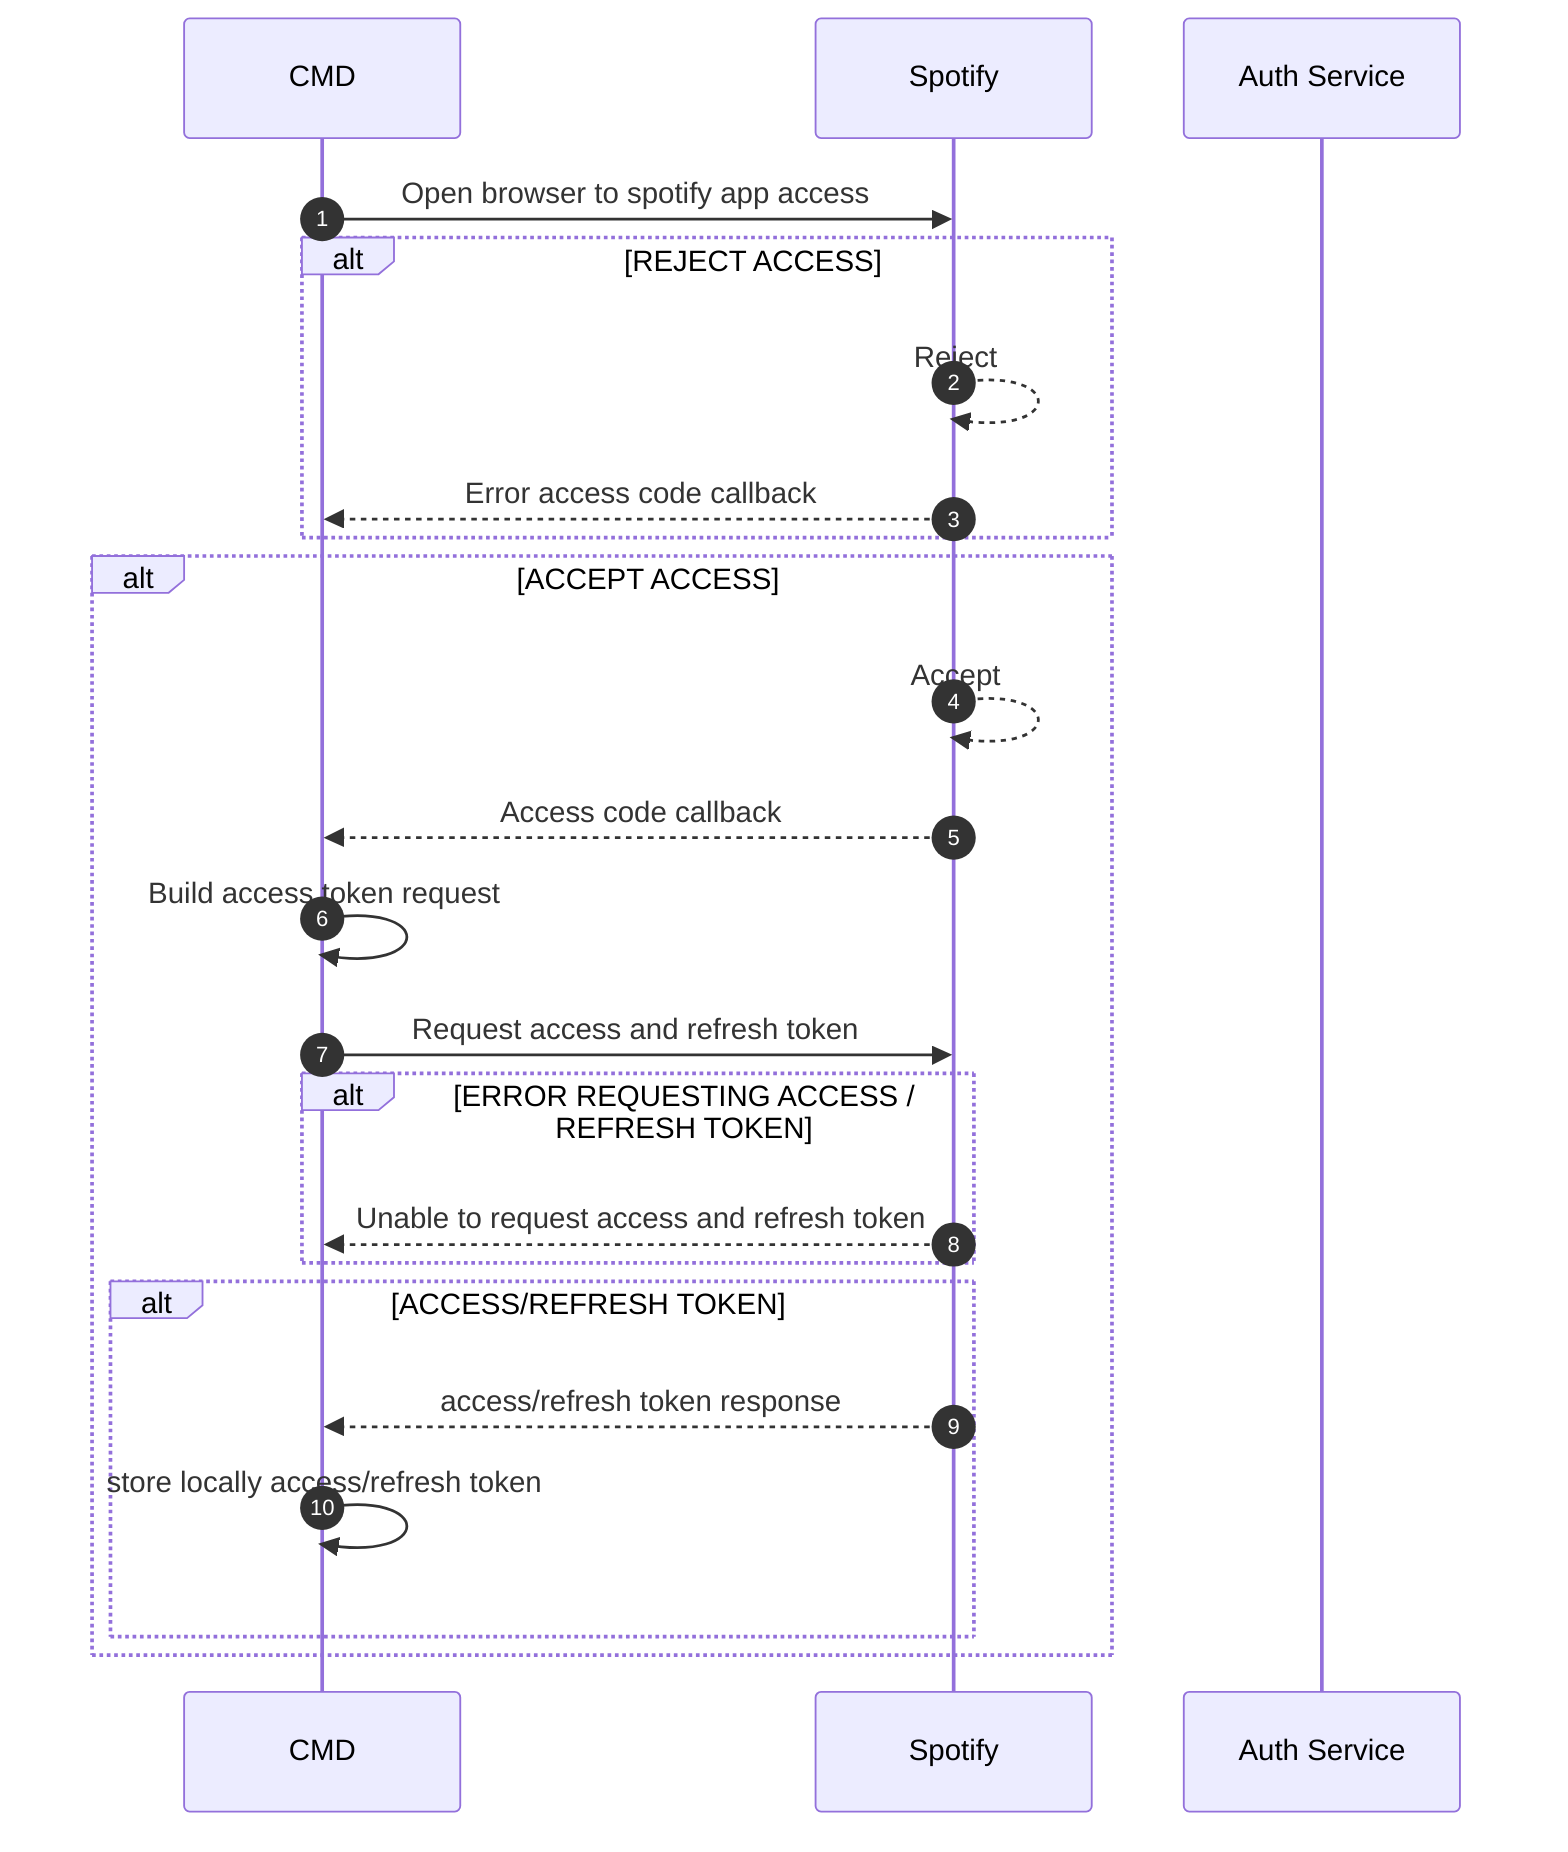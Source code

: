 sequenceDiagram
    autonumber
    participant C as CMD
    participant S as Spotify
    participant A as Auth Service
    C->>S: Open browser to spotify app access
    alt REJECT ACCESS
    S-->>S: Reject
    S-->>C: Error access code callback
    end
    alt ACCEPT ACCESS
        S-->>S: Accept
        S-->>C: Access code callback
        C->>C: Build access token request
        C->>S: Request access and refresh token 
        alt ERROR REQUESTING ACCESS / REFRESH TOKEN
            S-->>C: Unable to request access and refresh token
        end
        alt ACCESS/REFRESH TOKEN
            S-->>C: access/refresh token response 
            C->>C: store locally access/refresh token 
        end
    end